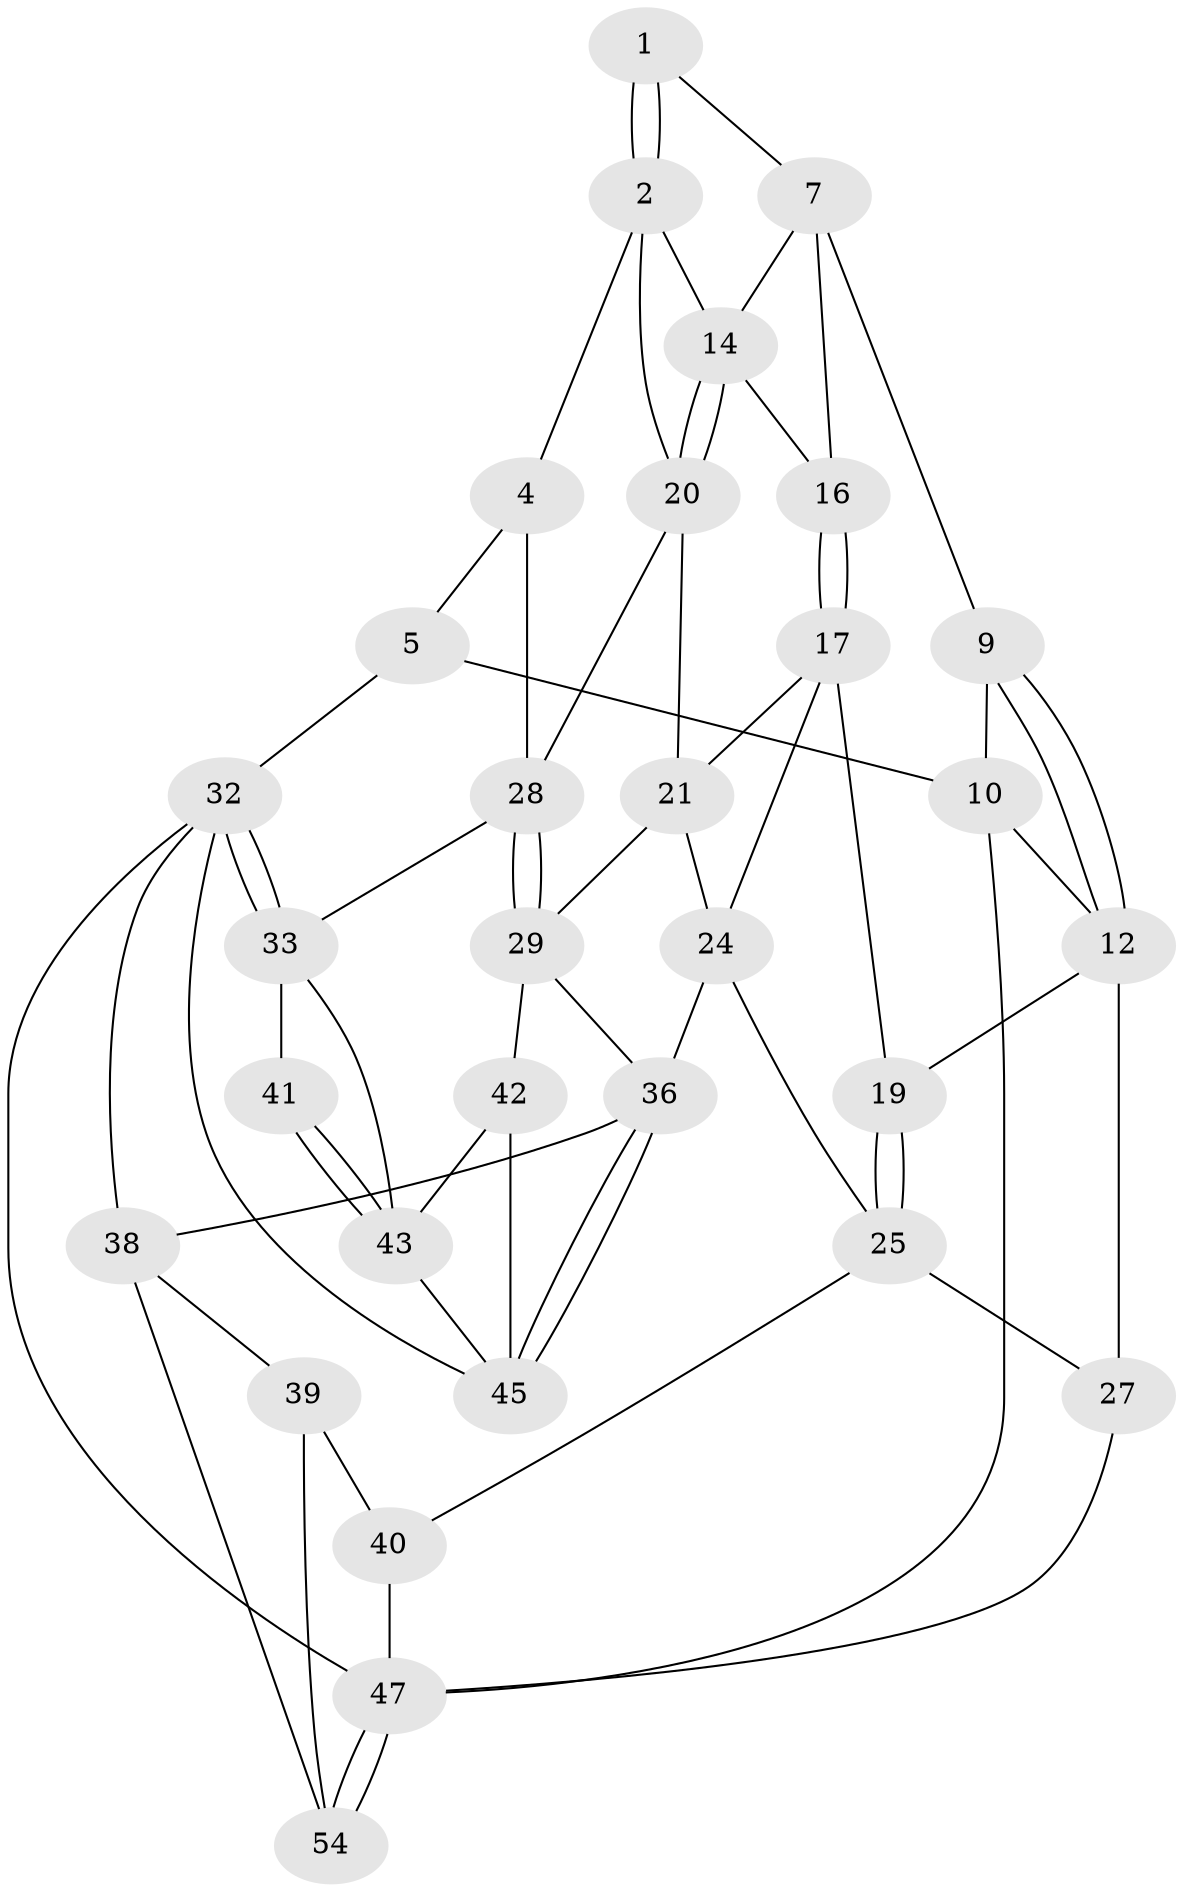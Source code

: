 // Generated by graph-tools (version 1.1) at 2025/24/03/03/25 07:24:31]
// undirected, 31 vertices, 66 edges
graph export_dot {
graph [start="1"]
  node [color=gray90,style=filled];
  1 [pos="+0.5948151037446935+0.0021577145041697617"];
  2 [pos="+0.8534288278815841+0.17777712592569456",super="+3"];
  4 [pos="+1+0.049963363240770324"];
  5 [pos="+1+0",super="+6"];
  7 [pos="+0.5890090130331469+0.09054956589380168",super="+8"];
  9 [pos="+0.24579520155474716+0"];
  10 [pos="+0.24206964262857664+0",super="+11"];
  12 [pos="+0.1530316152846696+0.22438662781785293",super="+13"];
  14 [pos="+0.6902962415554911+0.26529816443677695",super="+15"];
  16 [pos="+0.4205500459812794+0.26547456036334827"];
  17 [pos="+0.41909869804356503+0.2722646170999152",super="+18"];
  19 [pos="+0.19237041729635143+0.3128524206646381"];
  20 [pos="+0.67682893434065+0.3263961653712024",super="+22"];
  21 [pos="+0.5973314674119049+0.3500089850325957",super="+23"];
  24 [pos="+0.35603432519505546+0.476437679932922",super="+30"];
  25 [pos="+0+0.5176988164069031",super="+26"];
  27 [pos="+0+0.558857001674273"];
  28 [pos="+0.7572981659092081+0.4864817945804703",super="+31"];
  29 [pos="+0.6761086926626925+0.6196763683185049",super="+35"];
  32 [pos="+1+1",super="+51"];
  33 [pos="+1+0.9215826238935056",super="+34"];
  36 [pos="+0.6218543194170312+0.7108317491668024",super="+37"];
  38 [pos="+0.3251569748533504+0.7472123159036779",super="+52"];
  39 [pos="+0.30248160062519414+0.758997117483125",super="+53"];
  40 [pos="+0.07677125344800621+0.6883227617039179",super="+46"];
  41 [pos="+0.9278236608122594+0.6717782847491353"];
  42 [pos="+0.8014037053135543+0.6874629586270278",super="+44"];
  43 [pos="+0.8881538650503102+0.851690961724265",super="+49"];
  45 [pos="+0.6514381325173587+0.8361846377960752",super="+50"];
  47 [pos="+0+1",super="+48"];
  54 [pos="+0.33521383972583463+1"];
  1 -- 2;
  1 -- 2;
  1 -- 7;
  2 -- 14;
  2 -- 4;
  2 -- 20;
  4 -- 5;
  4 -- 28;
  5 -- 32;
  5 -- 10 [weight=2];
  7 -- 16;
  7 -- 9;
  7 -- 14;
  9 -- 10;
  9 -- 12;
  9 -- 12;
  10 -- 12;
  10 -- 47;
  12 -- 19;
  12 -- 27;
  14 -- 20;
  14 -- 20;
  14 -- 16;
  16 -- 17;
  16 -- 17;
  17 -- 21;
  17 -- 24;
  17 -- 19;
  19 -- 25;
  19 -- 25;
  20 -- 21;
  20 -- 28;
  21 -- 24;
  21 -- 29;
  24 -- 25;
  24 -- 36;
  25 -- 40;
  25 -- 27;
  27 -- 47;
  28 -- 29;
  28 -- 29;
  28 -- 33;
  29 -- 42;
  29 -- 36;
  32 -- 33;
  32 -- 33;
  32 -- 47;
  32 -- 45;
  32 -- 38;
  33 -- 43;
  33 -- 41;
  36 -- 45;
  36 -- 45;
  36 -- 38;
  38 -- 39;
  38 -- 54;
  39 -- 40 [weight=2];
  39 -- 54;
  40 -- 47;
  41 -- 43;
  41 -- 43;
  42 -- 43;
  42 -- 45;
  43 -- 45;
  47 -- 54;
  47 -- 54;
}
